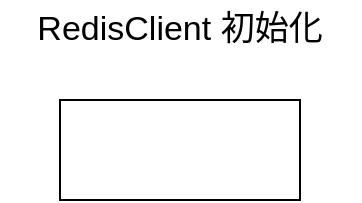 <mxfile version="16.5.3" type="github">
  <diagram id="mQKAYkdk6WvWlQBd88GL" name="Page-1">
    <mxGraphModel dx="782" dy="1620" grid="1" gridSize="10" guides="1" tooltips="1" connect="1" arrows="1" fold="1" page="1" pageScale="1" pageWidth="827" pageHeight="1169" math="0" shadow="0">
      <root>
        <mxCell id="0" />
        <mxCell id="1" parent="0" />
        <mxCell id="RxRDUekyFkwRonucYJzl-1" value="" style="rounded=0;whiteSpace=wrap;html=1;" parent="1" vertex="1">
          <mxGeometry x="100" y="-700" width="120" height="50" as="geometry" />
        </mxCell>
        <mxCell id="A7xFIQ0VTF3mB7IU7RWv-1" value="&lt;font style=&quot;font-size: 17px&quot;&gt;RedisClient 初始化&lt;/font&gt;" style="text;html=1;strokeColor=none;fillColor=none;align=center;verticalAlign=middle;whiteSpace=wrap;rounded=0;" vertex="1" parent="1">
          <mxGeometry x="70" y="-750" width="180" height="30" as="geometry" />
        </mxCell>
      </root>
    </mxGraphModel>
  </diagram>
</mxfile>
